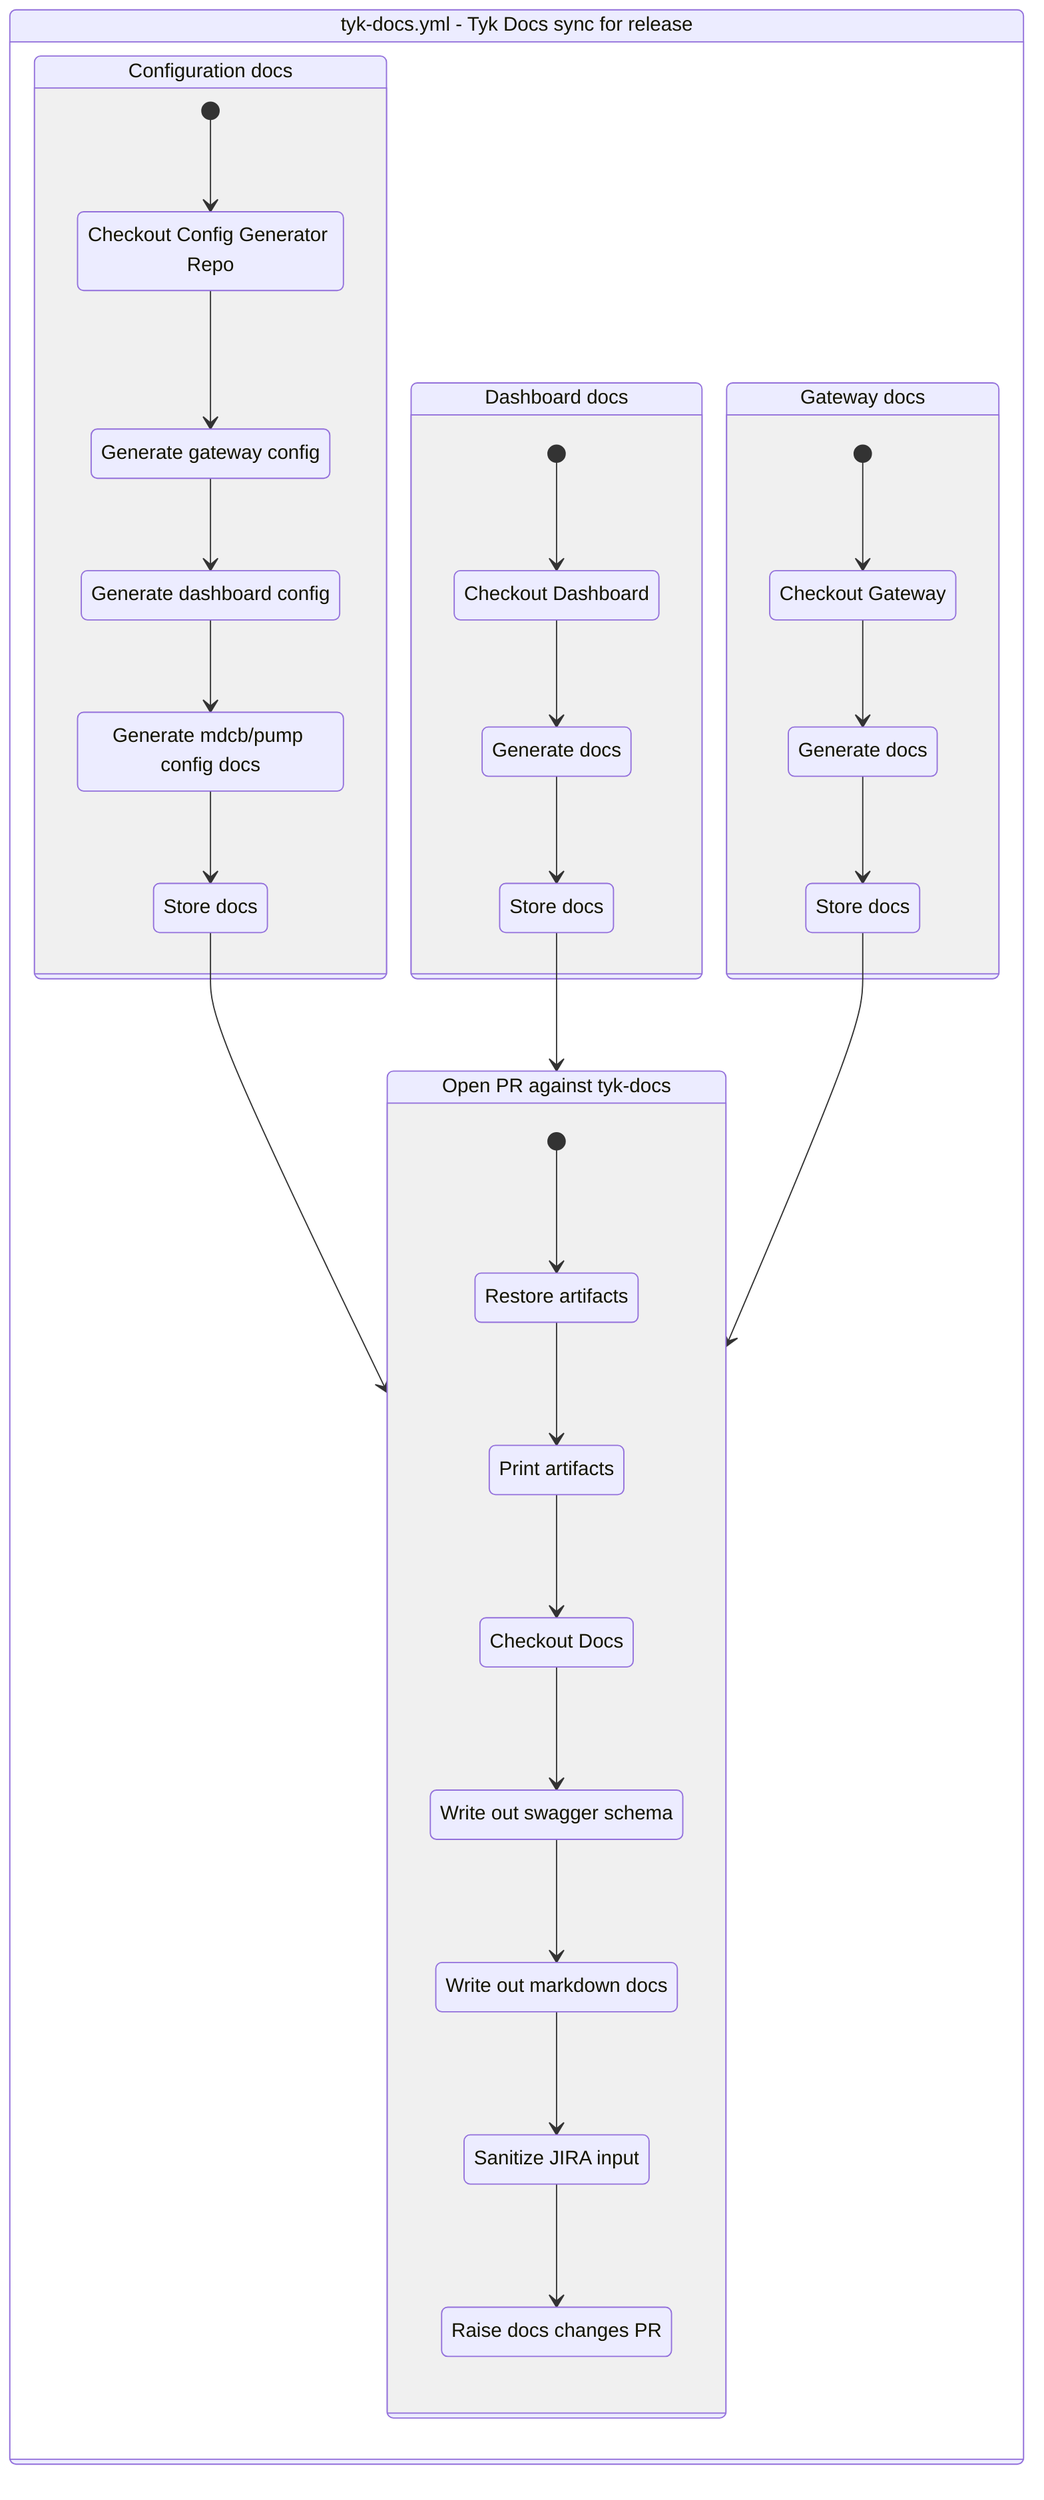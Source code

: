 stateDiagram-v2
    workflow : tyk-docs.yml - Tyk Docs sync for release
    state workflow {
        configs: Configuration docs
        state configs {
            [*] --> step0configs
            step0configs : Checkout Config Generator Repo
            step0configs --> step1configs
            step1configs : Generate gateway config
            step1configs --> step2configs
            step2configs : Generate dashboard config
            step2configs --> step3configs
            step3configs : Generate mdcb/pump config docs
            step3configs --> step4configs
            step4configs : Store docs
            step4configs --> finish
        }

        dashboard: Dashboard docs
        state dashboard {
            [*] --> step0dashboard
            step0dashboard : Checkout Dashboard
            step0dashboard --> step1dashboard
            step1dashboard : Generate docs
            step1dashboard --> step2dashboard
            step2dashboard : Store docs
            step2dashboard --> finish
        }

        gateway: Gateway docs
        state gateway {
            [*] --> step0gateway
            step0gateway : Checkout Gateway
            step0gateway --> step1gateway
            step1gateway : Generate docs
            step1gateway --> step2gateway
            step2gateway : Store docs
            step2gateway --> finish
        }

        finish: Open PR against tyk-docs
        state finish {
            [*] --> step0finish
            step0finish : Restore artifacts
            step0finish --> step1finish
            step1finish : Print artifacts
            step1finish --> step2finish
            step2finish : Checkout Docs
            step2finish --> step3finish
            step3finish : Write out swagger schema
            step3finish --> step4finish
            step4finish : Write out markdown docs
            step4finish --> step5finish
            step5finish : Sanitize JIRA input
            step5finish --> step6finish
            step6finish : Raise docs changes PR
        }
    }